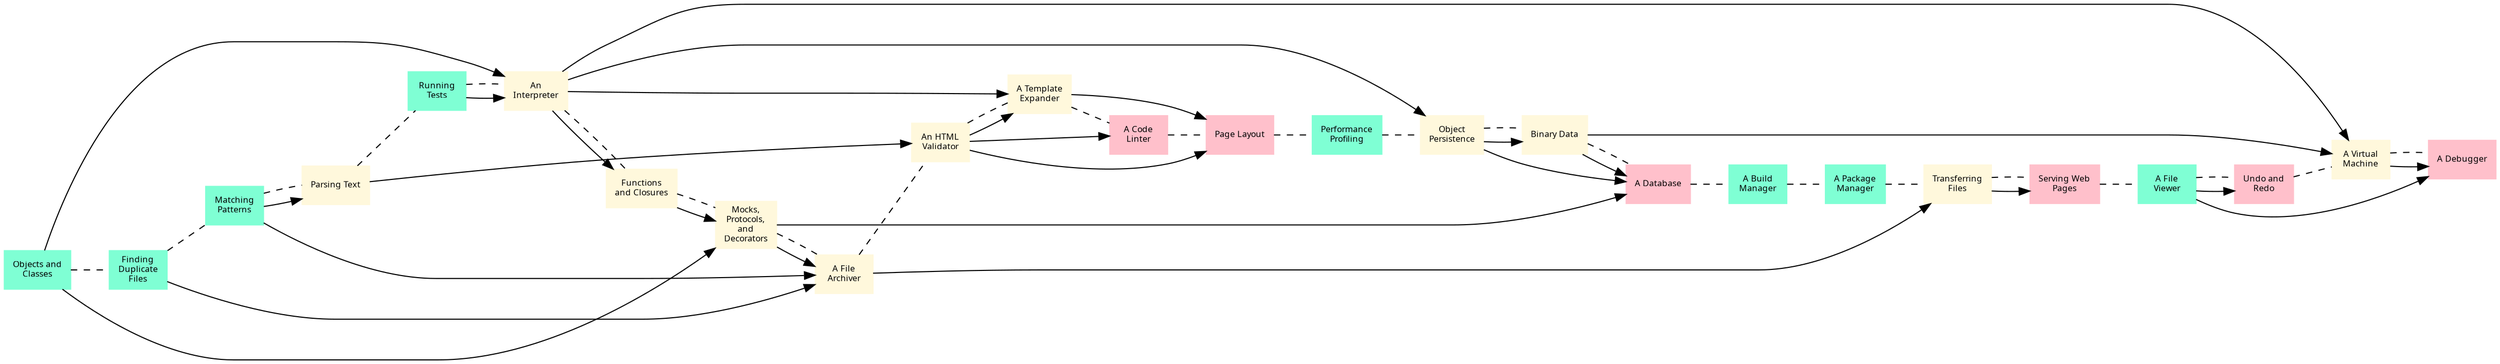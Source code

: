 digraph {
	graph [rankdir=LR]
	node [fontname=Verdana fontsize=8 shape=box style=filled]
	oop [label=<Objects and<br/>Classes> color=aquamarine]
	dup [label=<Finding<br/>Duplicate<br/>Files> color=aquamarine]
	glob [label=<Matching<br/>Patterns> color=aquamarine]
	parse [label=<Parsing Text> color=cornsilk]
	test [label=<Running<br/>Tests> color=aquamarine]
	interp [label=<An<br/>Interpreter> color=cornsilk]
	func [label=<Functions<br/>and Closures> color=cornsilk]
	mock [label=<Mocks,<br/>Protocols,<br/>and<br/>Decorators> color=cornsilk]
	archive [label=<A File<br/>Archiver> color=cornsilk]
	check [label=<An HTML<br/>Validator> color=cornsilk]
	template [label=<A Template<br/>Expander> color=cornsilk]
	lint [label=<A Code<br/>Linter> color=pink]
	layout [label=<Page Layout> color=pink]
	perf [label=<Performance<br/>Profiling> color=aquamarine]
	persist [label=<Object<br/>Persistence> color=cornsilk]
	binary [label=<Binary Data> color=cornsilk]
	db [label=<A Database> color=pink]
	build [label=<A Build<br/>Manager> color=aquamarine]
	pack [label=<A Package<br/>Manager> color=aquamarine]
	ftp [label=<Transferring<br/>Files> color=cornsilk]
	http [label=<Serving Web<br/>Pages> color=pink]
	viewer [label=<A File<br/>Viewer> color=aquamarine]
	undo [label=<Undo and<br/>Redo> color=pink]
	vm [label=<A Virtual<br/>Machine> color=cornsilk]
	debugger [label=<A Debugger> color=pink]
	glob -> parse
	oop -> interp
	test -> interp
	interp -> func
	func -> mock
	oop -> mock
	dup -> archive
	mock -> archive
	glob -> archive
	parse -> check
	interp -> template
	check -> template
	check -> lint
	check -> layout
	template -> layout
	interp -> persist
	persist -> binary
	binary -> db
	persist -> db
	mock -> db
	archive -> ftp
	ftp -> http
	viewer -> undo
	interp -> vm
	binary -> vm
	vm -> debugger
	viewer -> debugger
	oop -> dup [arrowhead=none style=dashed]
	dup -> glob [arrowhead=none style=dashed]
	glob -> parse [arrowhead=none style=dashed]
	parse -> test [arrowhead=none style=dashed]
	test -> interp [arrowhead=none style=dashed]
	interp -> func [arrowhead=none style=dashed]
	func -> mock [arrowhead=none style=dashed]
	mock -> archive [arrowhead=none style=dashed]
	archive -> check [arrowhead=none style=dashed]
	check -> template [arrowhead=none style=dashed]
	template -> lint [arrowhead=none style=dashed]
	lint -> layout [arrowhead=none style=dashed]
	layout -> perf [arrowhead=none style=dashed]
	perf -> persist [arrowhead=none style=dashed]
	persist -> binary [arrowhead=none style=dashed]
	binary -> db [arrowhead=none style=dashed]
	db -> build [arrowhead=none style=dashed]
	build -> pack [arrowhead=none style=dashed]
	pack -> ftp [arrowhead=none style=dashed]
	ftp -> http [arrowhead=none style=dashed]
	http -> viewer [arrowhead=none style=dashed]
	viewer -> undo [arrowhead=none style=dashed]
	undo -> vm [arrowhead=none style=dashed]
	vm -> debugger [arrowhead=none style=dashed]
}
